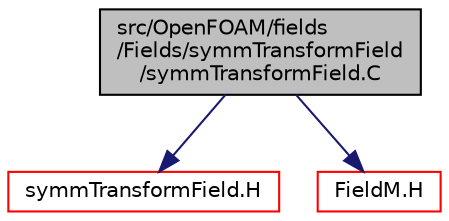 digraph "src/OpenFOAM/fields/Fields/symmTransformField/symmTransformField.C"
{
  bgcolor="transparent";
  edge [fontname="Helvetica",fontsize="10",labelfontname="Helvetica",labelfontsize="10"];
  node [fontname="Helvetica",fontsize="10",shape=record];
  Node1 [label="src/OpenFOAM/fields\l/Fields/symmTransformField\l/symmTransformField.C",height=0.2,width=0.4,color="black", fillcolor="grey75", style="filled" fontcolor="black"];
  Node1 -> Node2 [color="midnightblue",fontsize="10",style="solid",fontname="Helvetica"];
  Node2 [label="symmTransformField.H",height=0.2,width=0.4,color="red",URL="$symmTransformField_8H.html"];
  Node1 -> Node3 [color="midnightblue",fontsize="10",style="solid",fontname="Helvetica"];
  Node3 [label="FieldM.H",height=0.2,width=0.4,color="red",URL="$FieldM_8H.html",tooltip="High performance macro functions for Field&lt;Type&gt; algebra. These expand using either array element acc..."];
}

